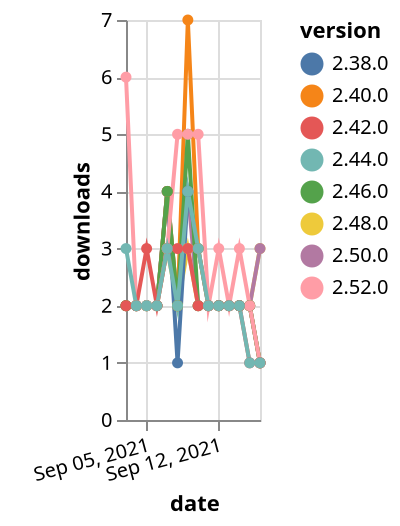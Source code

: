 {"$schema": "https://vega.github.io/schema/vega-lite/v5.json", "description": "A simple bar chart with embedded data.", "data": {"values": [{"date": "2021-09-03", "total": 1036, "delta": 2, "version": "2.48.0"}, {"date": "2021-09-04", "total": 1038, "delta": 2, "version": "2.48.0"}, {"date": "2021-09-05", "total": 1040, "delta": 2, "version": "2.48.0"}, {"date": "2021-09-06", "total": 1042, "delta": 2, "version": "2.48.0"}, {"date": "2021-09-07", "total": 1045, "delta": 3, "version": "2.48.0"}, {"date": "2021-09-08", "total": 1047, "delta": 2, "version": "2.48.0"}, {"date": "2021-09-09", "total": 1050, "delta": 3, "version": "2.48.0"}, {"date": "2021-09-10", "total": 1052, "delta": 2, "version": "2.48.0"}, {"date": "2021-09-11", "total": 1054, "delta": 2, "version": "2.48.0"}, {"date": "2021-09-12", "total": 1056, "delta": 2, "version": "2.48.0"}, {"date": "2021-09-13", "total": 1058, "delta": 2, "version": "2.48.0"}, {"date": "2021-09-14", "total": 1060, "delta": 2, "version": "2.48.0"}, {"date": "2021-09-15", "total": 1062, "delta": 2, "version": "2.48.0"}, {"date": "2021-09-16", "total": 1065, "delta": 3, "version": "2.48.0"}, {"date": "2021-09-03", "total": 756, "delta": 2, "version": "2.50.0"}, {"date": "2021-09-04", "total": 758, "delta": 2, "version": "2.50.0"}, {"date": "2021-09-05", "total": 760, "delta": 2, "version": "2.50.0"}, {"date": "2021-09-06", "total": 762, "delta": 2, "version": "2.50.0"}, {"date": "2021-09-07", "total": 766, "delta": 4, "version": "2.50.0"}, {"date": "2021-09-08", "total": 768, "delta": 2, "version": "2.50.0"}, {"date": "2021-09-09", "total": 772, "delta": 4, "version": "2.50.0"}, {"date": "2021-09-10", "total": 774, "delta": 2, "version": "2.50.0"}, {"date": "2021-09-11", "total": 776, "delta": 2, "version": "2.50.0"}, {"date": "2021-09-12", "total": 778, "delta": 2, "version": "2.50.0"}, {"date": "2021-09-13", "total": 780, "delta": 2, "version": "2.50.0"}, {"date": "2021-09-14", "total": 782, "delta": 2, "version": "2.50.0"}, {"date": "2021-09-15", "total": 784, "delta": 2, "version": "2.50.0"}, {"date": "2021-09-16", "total": 787, "delta": 3, "version": "2.50.0"}, {"date": "2021-09-03", "total": 2336, "delta": 2, "version": "2.38.0"}, {"date": "2021-09-04", "total": 2338, "delta": 2, "version": "2.38.0"}, {"date": "2021-09-05", "total": 2340, "delta": 2, "version": "2.38.0"}, {"date": "2021-09-06", "total": 2342, "delta": 2, "version": "2.38.0"}, {"date": "2021-09-07", "total": 2346, "delta": 4, "version": "2.38.0"}, {"date": "2021-09-08", "total": 2347, "delta": 1, "version": "2.38.0"}, {"date": "2021-09-09", "total": 2351, "delta": 4, "version": "2.38.0"}, {"date": "2021-09-10", "total": 2354, "delta": 3, "version": "2.38.0"}, {"date": "2021-09-11", "total": 2356, "delta": 2, "version": "2.38.0"}, {"date": "2021-09-12", "total": 2358, "delta": 2, "version": "2.38.0"}, {"date": "2021-09-13", "total": 2360, "delta": 2, "version": "2.38.0"}, {"date": "2021-09-14", "total": 2362, "delta": 2, "version": "2.38.0"}, {"date": "2021-09-15", "total": 2364, "delta": 2, "version": "2.38.0"}, {"date": "2021-09-16", "total": 2365, "delta": 1, "version": "2.38.0"}, {"date": "2021-09-03", "total": 2525, "delta": 2, "version": "2.40.0"}, {"date": "2021-09-04", "total": 2527, "delta": 2, "version": "2.40.0"}, {"date": "2021-09-05", "total": 2529, "delta": 2, "version": "2.40.0"}, {"date": "2021-09-06", "total": 2531, "delta": 2, "version": "2.40.0"}, {"date": "2021-09-07", "total": 2535, "delta": 4, "version": "2.40.0"}, {"date": "2021-09-08", "total": 2537, "delta": 2, "version": "2.40.0"}, {"date": "2021-09-09", "total": 2544, "delta": 7, "version": "2.40.0"}, {"date": "2021-09-10", "total": 2547, "delta": 3, "version": "2.40.0"}, {"date": "2021-09-11", "total": 2549, "delta": 2, "version": "2.40.0"}, {"date": "2021-09-12", "total": 2551, "delta": 2, "version": "2.40.0"}, {"date": "2021-09-13", "total": 2553, "delta": 2, "version": "2.40.0"}, {"date": "2021-09-14", "total": 2555, "delta": 2, "version": "2.40.0"}, {"date": "2021-09-15", "total": 2557, "delta": 2, "version": "2.40.0"}, {"date": "2021-09-16", "total": 2558, "delta": 1, "version": "2.40.0"}, {"date": "2021-09-03", "total": 1500, "delta": 2, "version": "2.46.0"}, {"date": "2021-09-04", "total": 1502, "delta": 2, "version": "2.46.0"}, {"date": "2021-09-05", "total": 1504, "delta": 2, "version": "2.46.0"}, {"date": "2021-09-06", "total": 1506, "delta": 2, "version": "2.46.0"}, {"date": "2021-09-07", "total": 1510, "delta": 4, "version": "2.46.0"}, {"date": "2021-09-08", "total": 1512, "delta": 2, "version": "2.46.0"}, {"date": "2021-09-09", "total": 1517, "delta": 5, "version": "2.46.0"}, {"date": "2021-09-10", "total": 1519, "delta": 2, "version": "2.46.0"}, {"date": "2021-09-11", "total": 1521, "delta": 2, "version": "2.46.0"}, {"date": "2021-09-12", "total": 1523, "delta": 2, "version": "2.46.0"}, {"date": "2021-09-13", "total": 1525, "delta": 2, "version": "2.46.0"}, {"date": "2021-09-14", "total": 1527, "delta": 2, "version": "2.46.0"}, {"date": "2021-09-15", "total": 1529, "delta": 2, "version": "2.46.0"}, {"date": "2021-09-16", "total": 1530, "delta": 1, "version": "2.46.0"}, {"date": "2021-09-03", "total": 248, "delta": 6, "version": "2.52.0"}, {"date": "2021-09-04", "total": 250, "delta": 2, "version": "2.52.0"}, {"date": "2021-09-05", "total": 252, "delta": 2, "version": "2.52.0"}, {"date": "2021-09-06", "total": 254, "delta": 2, "version": "2.52.0"}, {"date": "2021-09-07", "total": 257, "delta": 3, "version": "2.52.0"}, {"date": "2021-09-08", "total": 262, "delta": 5, "version": "2.52.0"}, {"date": "2021-09-09", "total": 267, "delta": 5, "version": "2.52.0"}, {"date": "2021-09-10", "total": 272, "delta": 5, "version": "2.52.0"}, {"date": "2021-09-11", "total": 274, "delta": 2, "version": "2.52.0"}, {"date": "2021-09-12", "total": 277, "delta": 3, "version": "2.52.0"}, {"date": "2021-09-13", "total": 279, "delta": 2, "version": "2.52.0"}, {"date": "2021-09-14", "total": 282, "delta": 3, "version": "2.52.0"}, {"date": "2021-09-15", "total": 284, "delta": 2, "version": "2.52.0"}, {"date": "2021-09-16", "total": 285, "delta": 1, "version": "2.52.0"}, {"date": "2021-09-03", "total": 2087, "delta": 2, "version": "2.42.0"}, {"date": "2021-09-04", "total": 2089, "delta": 2, "version": "2.42.0"}, {"date": "2021-09-05", "total": 2092, "delta": 3, "version": "2.42.0"}, {"date": "2021-09-06", "total": 2094, "delta": 2, "version": "2.42.0"}, {"date": "2021-09-07", "total": 2097, "delta": 3, "version": "2.42.0"}, {"date": "2021-09-08", "total": 2100, "delta": 3, "version": "2.42.0"}, {"date": "2021-09-09", "total": 2103, "delta": 3, "version": "2.42.0"}, {"date": "2021-09-10", "total": 2105, "delta": 2, "version": "2.42.0"}, {"date": "2021-09-11", "total": 2107, "delta": 2, "version": "2.42.0"}, {"date": "2021-09-12", "total": 2109, "delta": 2, "version": "2.42.0"}, {"date": "2021-09-13", "total": 2111, "delta": 2, "version": "2.42.0"}, {"date": "2021-09-14", "total": 2113, "delta": 2, "version": "2.42.0"}, {"date": "2021-09-15", "total": 2114, "delta": 1, "version": "2.42.0"}, {"date": "2021-09-16", "total": 2115, "delta": 1, "version": "2.42.0"}, {"date": "2021-09-03", "total": 1662, "delta": 3, "version": "2.44.0"}, {"date": "2021-09-04", "total": 1664, "delta": 2, "version": "2.44.0"}, {"date": "2021-09-05", "total": 1666, "delta": 2, "version": "2.44.0"}, {"date": "2021-09-06", "total": 1668, "delta": 2, "version": "2.44.0"}, {"date": "2021-09-07", "total": 1671, "delta": 3, "version": "2.44.0"}, {"date": "2021-09-08", "total": 1673, "delta": 2, "version": "2.44.0"}, {"date": "2021-09-09", "total": 1677, "delta": 4, "version": "2.44.0"}, {"date": "2021-09-10", "total": 1680, "delta": 3, "version": "2.44.0"}, {"date": "2021-09-11", "total": 1682, "delta": 2, "version": "2.44.0"}, {"date": "2021-09-12", "total": 1684, "delta": 2, "version": "2.44.0"}, {"date": "2021-09-13", "total": 1686, "delta": 2, "version": "2.44.0"}, {"date": "2021-09-14", "total": 1688, "delta": 2, "version": "2.44.0"}, {"date": "2021-09-15", "total": 1689, "delta": 1, "version": "2.44.0"}, {"date": "2021-09-16", "total": 1690, "delta": 1, "version": "2.44.0"}]}, "width": "container", "mark": {"type": "line", "point": {"filled": true}}, "encoding": {"x": {"field": "date", "type": "temporal", "timeUnit": "yearmonthdate", "title": "date", "axis": {"labelAngle": -15}}, "y": {"field": "delta", "type": "quantitative", "title": "downloads"}, "color": {"field": "version", "type": "nominal"}, "tooltip": {"field": "delta"}}}